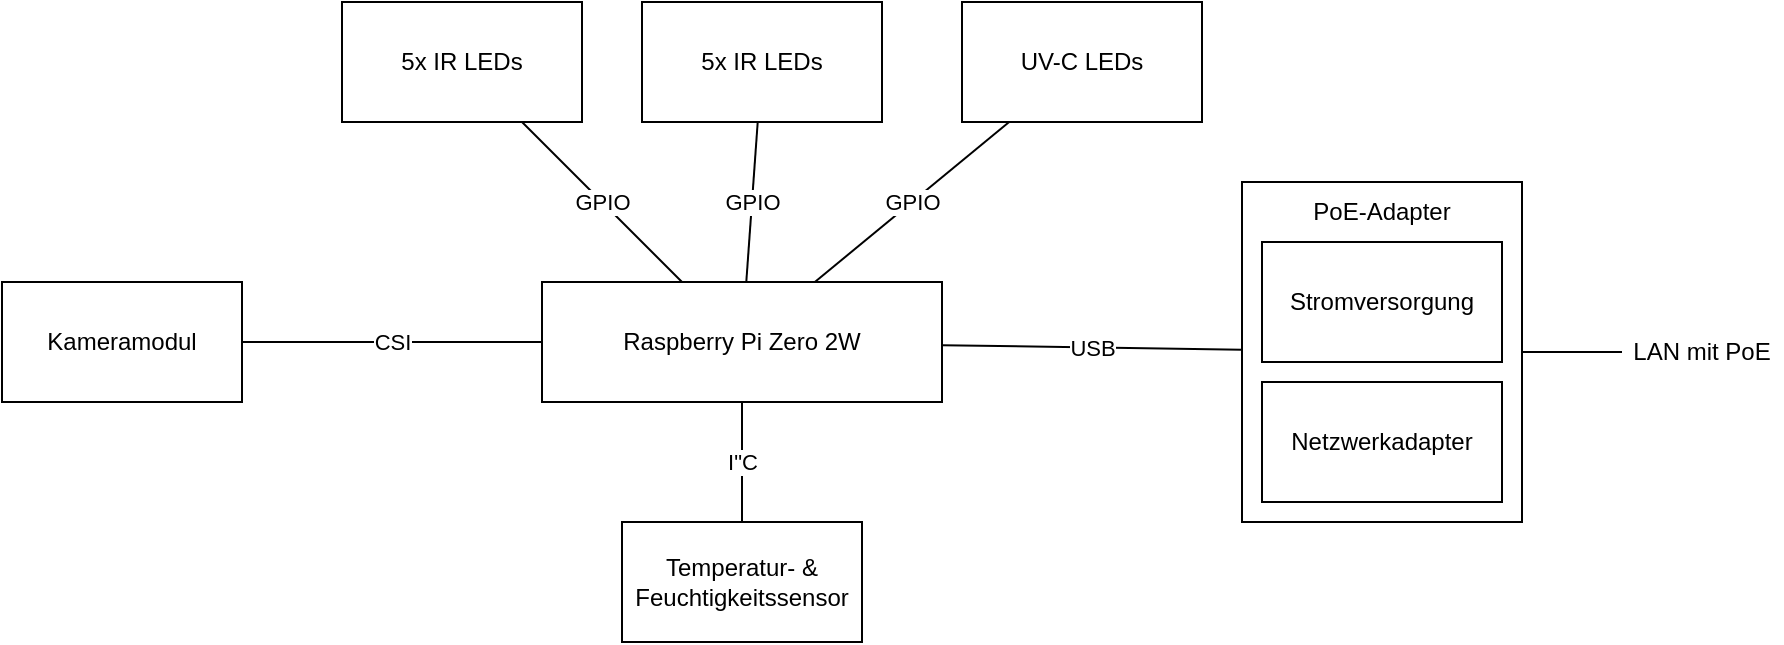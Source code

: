 <mxfile version="21.5.2" type="device">
  <diagram name="Page-1" id="dLu7HFVvqdKa3qHjp0GM">
    <mxGraphModel dx="1470" dy="726" grid="1" gridSize="10" guides="1" tooltips="1" connect="1" arrows="1" fold="1" page="1" pageScale="1" pageWidth="1100" pageHeight="850" math="0" shadow="0">
      <root>
        <mxCell id="0" />
        <mxCell id="1" parent="0" />
        <mxCell id="fszhRgOIDEVP251M5NDS-1" value="Raspberry Pi Zero 2W" style="rounded=0;whiteSpace=wrap;html=1;" vertex="1" parent="1">
          <mxGeometry x="360" y="350" width="200" height="60" as="geometry" />
        </mxCell>
        <mxCell id="fszhRgOIDEVP251M5NDS-2" value="Kameramodul" style="rounded=0;whiteSpace=wrap;html=1;" vertex="1" parent="1">
          <mxGeometry x="90" y="350" width="120" height="60" as="geometry" />
        </mxCell>
        <mxCell id="fszhRgOIDEVP251M5NDS-3" value="" style="rounded=0;whiteSpace=wrap;html=1;" vertex="1" parent="1">
          <mxGeometry x="710" y="300" width="140" height="170" as="geometry" />
        </mxCell>
        <mxCell id="fszhRgOIDEVP251M5NDS-4" value="5x IR LEDs" style="rounded=0;whiteSpace=wrap;html=1;" vertex="1" parent="1">
          <mxGeometry x="260" y="210" width="120" height="60" as="geometry" />
        </mxCell>
        <mxCell id="fszhRgOIDEVP251M5NDS-5" value="5x IR LEDs" style="rounded=0;whiteSpace=wrap;html=1;" vertex="1" parent="1">
          <mxGeometry x="410" y="210" width="120" height="60" as="geometry" />
        </mxCell>
        <mxCell id="fszhRgOIDEVP251M5NDS-6" value="UV-C LEDs" style="rounded=0;whiteSpace=wrap;html=1;" vertex="1" parent="1">
          <mxGeometry x="570" y="210" width="120" height="60" as="geometry" />
        </mxCell>
        <mxCell id="fszhRgOIDEVP251M5NDS-7" value="CSI" style="endArrow=none;html=1;rounded=0;" edge="1" parent="1" source="fszhRgOIDEVP251M5NDS-2" target="fszhRgOIDEVP251M5NDS-1">
          <mxGeometry width="50" height="50" relative="1" as="geometry">
            <mxPoint x="520" y="400" as="sourcePoint" />
            <mxPoint x="570" y="350" as="targetPoint" />
          </mxGeometry>
        </mxCell>
        <mxCell id="fszhRgOIDEVP251M5NDS-8" value="USB" style="endArrow=none;html=1;rounded=0;" edge="1" parent="1" source="fszhRgOIDEVP251M5NDS-1" target="fszhRgOIDEVP251M5NDS-3">
          <mxGeometry width="50" height="50" relative="1" as="geometry">
            <mxPoint x="520" y="400" as="sourcePoint" />
            <mxPoint x="570" y="350" as="targetPoint" />
          </mxGeometry>
        </mxCell>
        <mxCell id="fszhRgOIDEVP251M5NDS-9" value="GPIO" style="endArrow=none;html=1;rounded=0;" edge="1" parent="1" source="fszhRgOIDEVP251M5NDS-1" target="fszhRgOIDEVP251M5NDS-4">
          <mxGeometry width="50" height="50" relative="1" as="geometry">
            <mxPoint x="520" y="400" as="sourcePoint" />
            <mxPoint x="570" y="350" as="targetPoint" />
          </mxGeometry>
        </mxCell>
        <mxCell id="fszhRgOIDEVP251M5NDS-10" value="GPIO" style="endArrow=none;html=1;rounded=0;" edge="1" parent="1" source="fszhRgOIDEVP251M5NDS-1" target="fszhRgOIDEVP251M5NDS-5">
          <mxGeometry width="50" height="50" relative="1" as="geometry">
            <mxPoint x="520" y="400" as="sourcePoint" />
            <mxPoint x="570" y="350" as="targetPoint" />
          </mxGeometry>
        </mxCell>
        <mxCell id="fszhRgOIDEVP251M5NDS-11" value="GPIO" style="endArrow=none;html=1;rounded=0;" edge="1" parent="1" source="fszhRgOIDEVP251M5NDS-1" target="fszhRgOIDEVP251M5NDS-6">
          <mxGeometry width="50" height="50" relative="1" as="geometry">
            <mxPoint x="520" y="400" as="sourcePoint" />
            <mxPoint x="570" y="350" as="targetPoint" />
          </mxGeometry>
        </mxCell>
        <mxCell id="fszhRgOIDEVP251M5NDS-12" value="Temperatur- &amp;amp; Feuchtigkeitssensor" style="rounded=0;whiteSpace=wrap;html=1;" vertex="1" parent="1">
          <mxGeometry x="400" y="470" width="120" height="60" as="geometry" />
        </mxCell>
        <mxCell id="fszhRgOIDEVP251M5NDS-13" value="I&quot;C" style="endArrow=none;html=1;rounded=0;" edge="1" parent="1" source="fszhRgOIDEVP251M5NDS-12" target="fszhRgOIDEVP251M5NDS-1">
          <mxGeometry width="50" height="50" relative="1" as="geometry">
            <mxPoint x="520" y="400" as="sourcePoint" />
            <mxPoint x="570" y="350" as="targetPoint" />
          </mxGeometry>
        </mxCell>
        <mxCell id="fszhRgOIDEVP251M5NDS-14" value="Stromversorgung" style="rounded=0;whiteSpace=wrap;html=1;" vertex="1" parent="1">
          <mxGeometry x="720" y="330" width="120" height="60" as="geometry" />
        </mxCell>
        <mxCell id="fszhRgOIDEVP251M5NDS-15" value="Netzwerkadapter" style="rounded=0;whiteSpace=wrap;html=1;" vertex="1" parent="1">
          <mxGeometry x="720" y="400" width="120" height="60" as="geometry" />
        </mxCell>
        <mxCell id="fszhRgOIDEVP251M5NDS-16" value="" style="endArrow=none;html=1;rounded=0;exitX=1;exitY=0.5;exitDx=0;exitDy=0;" edge="1" parent="1" source="fszhRgOIDEVP251M5NDS-3" target="fszhRgOIDEVP251M5NDS-20">
          <mxGeometry width="50" height="50" relative="1" as="geometry">
            <mxPoint x="520" y="400" as="sourcePoint" />
            <mxPoint x="900" y="385" as="targetPoint" />
          </mxGeometry>
        </mxCell>
        <mxCell id="fszhRgOIDEVP251M5NDS-18" value="PoE-Adapter" style="text;html=1;strokeColor=none;fillColor=none;align=center;verticalAlign=middle;whiteSpace=wrap;rounded=0;" vertex="1" parent="1">
          <mxGeometry x="730" y="300" width="100" height="30" as="geometry" />
        </mxCell>
        <mxCell id="fszhRgOIDEVP251M5NDS-20" value="LAN mit PoE" style="text;html=1;strokeColor=none;fillColor=none;align=center;verticalAlign=middle;whiteSpace=wrap;rounded=0;" vertex="1" parent="1">
          <mxGeometry x="900" y="370" width="80" height="30" as="geometry" />
        </mxCell>
      </root>
    </mxGraphModel>
  </diagram>
</mxfile>
